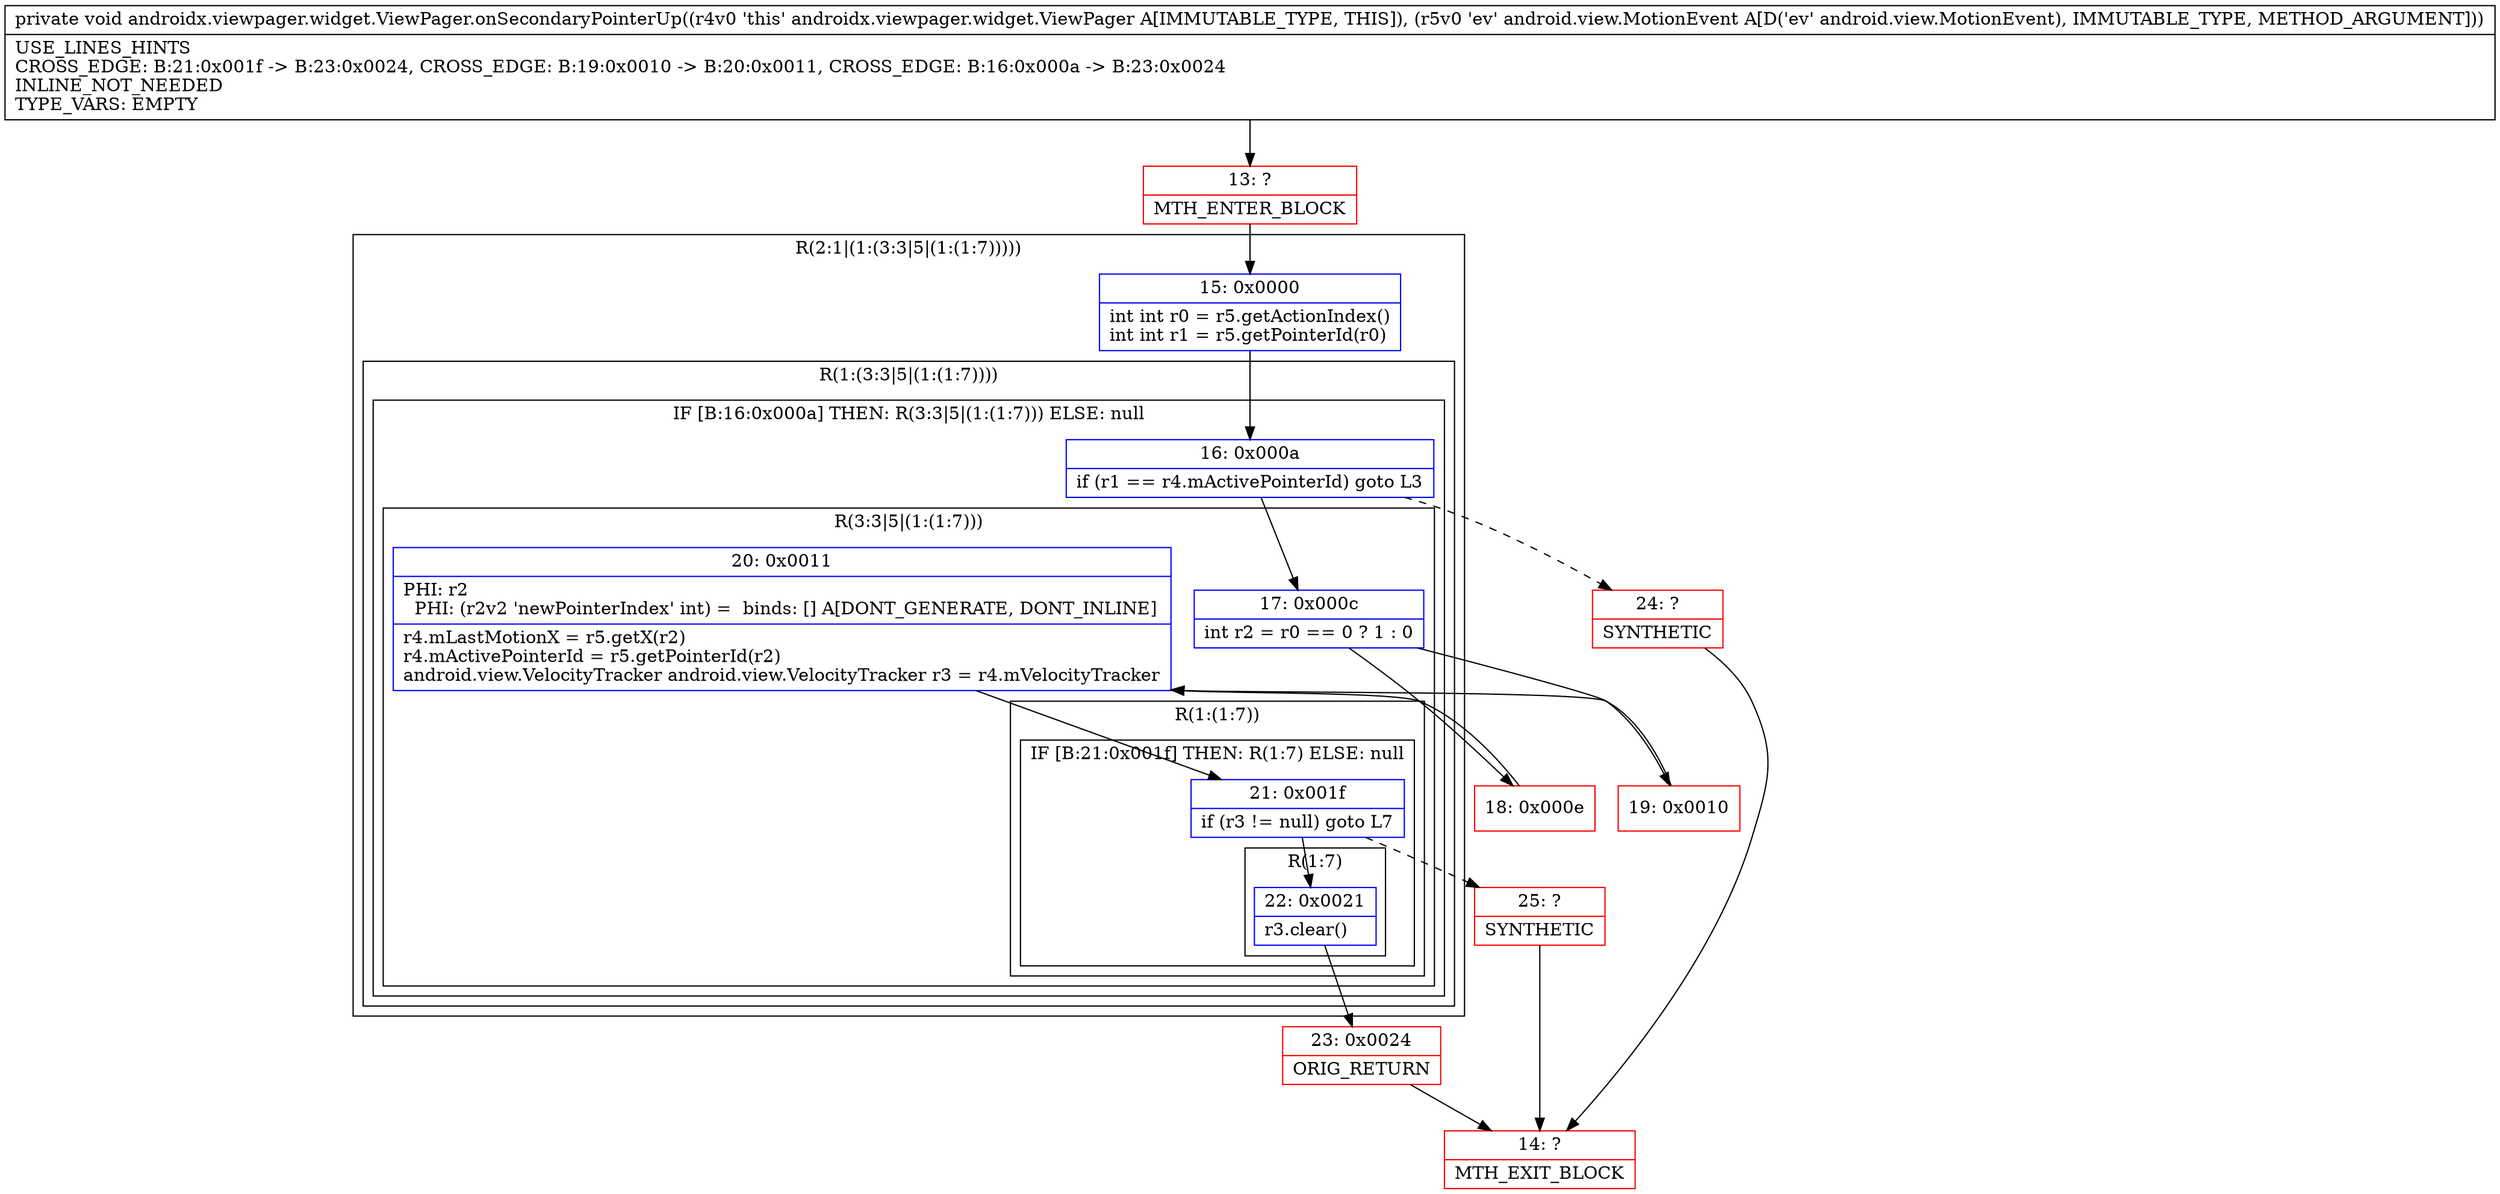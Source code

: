 digraph "CFG forandroidx.viewpager.widget.ViewPager.onSecondaryPointerUp(Landroid\/view\/MotionEvent;)V" {
subgraph cluster_Region_298943258 {
label = "R(2:1|(1:(3:3|5|(1:(1:7)))))";
node [shape=record,color=blue];
Node_15 [shape=record,label="{15\:\ 0x0000|int int r0 = r5.getActionIndex()\lint int r1 = r5.getPointerId(r0)\l}"];
subgraph cluster_Region_1395390791 {
label = "R(1:(3:3|5|(1:(1:7))))";
node [shape=record,color=blue];
subgraph cluster_IfRegion_2113417023 {
label = "IF [B:16:0x000a] THEN: R(3:3|5|(1:(1:7))) ELSE: null";
node [shape=record,color=blue];
Node_16 [shape=record,label="{16\:\ 0x000a|if (r1 == r4.mActivePointerId) goto L3\l}"];
subgraph cluster_Region_1112874185 {
label = "R(3:3|5|(1:(1:7)))";
node [shape=record,color=blue];
Node_17 [shape=record,label="{17\:\ 0x000c|int r2 = r0 == 0 ? 1 : 0\l}"];
Node_20 [shape=record,label="{20\:\ 0x0011|PHI: r2 \l  PHI: (r2v2 'newPointerIndex' int) =  binds: [] A[DONT_GENERATE, DONT_INLINE]\l|r4.mLastMotionX = r5.getX(r2)\lr4.mActivePointerId = r5.getPointerId(r2)\landroid.view.VelocityTracker android.view.VelocityTracker r3 = r4.mVelocityTracker\l}"];
subgraph cluster_Region_823910447 {
label = "R(1:(1:7))";
node [shape=record,color=blue];
subgraph cluster_IfRegion_1233146157 {
label = "IF [B:21:0x001f] THEN: R(1:7) ELSE: null";
node [shape=record,color=blue];
Node_21 [shape=record,label="{21\:\ 0x001f|if (r3 != null) goto L7\l}"];
subgraph cluster_Region_1414840916 {
label = "R(1:7)";
node [shape=record,color=blue];
Node_22 [shape=record,label="{22\:\ 0x0021|r3.clear()\l}"];
}
}
}
}
}
}
}
Node_13 [shape=record,color=red,label="{13\:\ ?|MTH_ENTER_BLOCK\l}"];
Node_18 [shape=record,color=red,label="{18\:\ 0x000e}"];
Node_23 [shape=record,color=red,label="{23\:\ 0x0024|ORIG_RETURN\l}"];
Node_14 [shape=record,color=red,label="{14\:\ ?|MTH_EXIT_BLOCK\l}"];
Node_25 [shape=record,color=red,label="{25\:\ ?|SYNTHETIC\l}"];
Node_19 [shape=record,color=red,label="{19\:\ 0x0010}"];
Node_24 [shape=record,color=red,label="{24\:\ ?|SYNTHETIC\l}"];
MethodNode[shape=record,label="{private void androidx.viewpager.widget.ViewPager.onSecondaryPointerUp((r4v0 'this' androidx.viewpager.widget.ViewPager A[IMMUTABLE_TYPE, THIS]), (r5v0 'ev' android.view.MotionEvent A[D('ev' android.view.MotionEvent), IMMUTABLE_TYPE, METHOD_ARGUMENT]))  | USE_LINES_HINTS\lCROSS_EDGE: B:21:0x001f \-\> B:23:0x0024, CROSS_EDGE: B:19:0x0010 \-\> B:20:0x0011, CROSS_EDGE: B:16:0x000a \-\> B:23:0x0024\lINLINE_NOT_NEEDED\lTYPE_VARS: EMPTY\l}"];
MethodNode -> Node_13;Node_15 -> Node_16;
Node_16 -> Node_17;
Node_16 -> Node_24[style=dashed];
Node_17 -> Node_18;
Node_17 -> Node_19;
Node_20 -> Node_21;
Node_21 -> Node_22;
Node_21 -> Node_25[style=dashed];
Node_22 -> Node_23;
Node_13 -> Node_15;
Node_18 -> Node_20;
Node_23 -> Node_14;
Node_25 -> Node_14;
Node_19 -> Node_20;
Node_24 -> Node_14;
}

